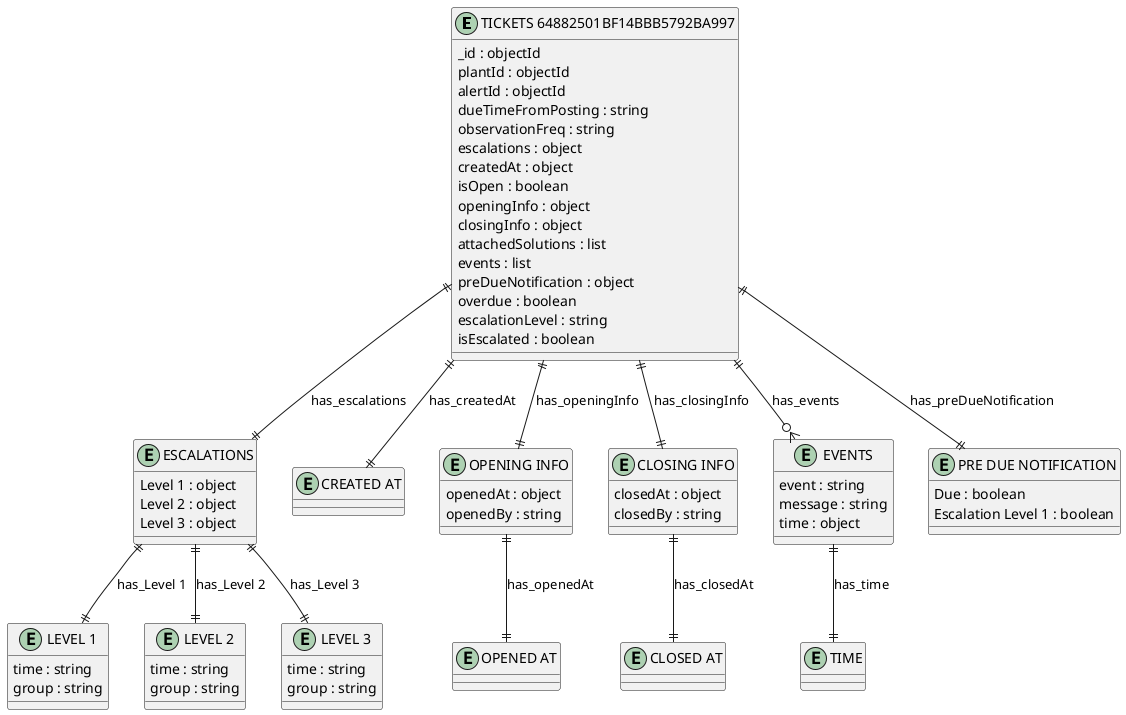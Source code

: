 @startuml TICKETS_64882501BF14BBB5792BA997_Diagram

entity "TICKETS 64882501BF14BBB5792BA997" as TICKETS_64882501BF14BBB5792BA997 {
  _id : objectId
  plantId : objectId
  alertId : objectId
  dueTimeFromPosting : string
  observationFreq : string
  escalations : object
  createdAt : object
  isOpen : boolean
  openingInfo : object
  closingInfo : object
  attachedSolutions : list
  events : list
  preDueNotification : object
  overdue : boolean
  escalationLevel : string
  isEscalated : boolean
}

entity "ESCALATIONS" as ESCALATIONS {
  Level 1 : object
  Level 2 : object
  Level 3 : object
}

entity "LEVEL 1" as LEVEL_1 {
  time : string
  group : string
}

entity "LEVEL 2" as LEVEL_2 {
  time : string
  group : string
}

entity "LEVEL 3" as LEVEL_3 {
  time : string
  group : string
}

entity "CREATED AT" as CREATED_AT {
}

entity "OPENING INFO" as OPENING_INFO {
  openedAt : object
  openedBy : string
}

entity "OPENED AT" as OPENED_AT {
}

entity "CLOSING INFO" as CLOSING_INFO {
  closedAt : object
  closedBy : string
}

entity "CLOSED AT" as CLOSED_AT {
}

entity "EVENTS" as EVENTS {
  event : string
  message : string
  time : object
}

entity "TIME" as TIME {
}

entity "PRE DUE NOTIFICATION" as PRE_DUE_NOTIFICATION {
  Due : boolean
  Escalation Level 1 : boolean
}

' // Relationships
TICKETS_64882501BF14BBB5792BA997 ||--|| ESCALATIONS : has_escalations
ESCALATIONS ||--|| LEVEL_1 : has_Level 1
ESCALATIONS ||--|| LEVEL_2 : has_Level 2
ESCALATIONS ||--|| LEVEL_3 : has_Level 3
TICKETS_64882501BF14BBB5792BA997 ||--|| CREATED_AT : has_createdAt
TICKETS_64882501BF14BBB5792BA997 ||--|| OPENING_INFO : has_openingInfo
OPENING_INFO ||--|| OPENED_AT : has_openedAt
TICKETS_64882501BF14BBB5792BA997 ||--|| CLOSING_INFO : has_closingInfo
CLOSING_INFO ||--|| CLOSED_AT : has_closedAt
TICKETS_64882501BF14BBB5792BA997 ||--o{ EVENTS : has_events
EVENTS ||--|| TIME : has_time
TICKETS_64882501BF14BBB5792BA997 ||--|| PRE_DUE_NOTIFICATION : has_preDueNotification
@enduml